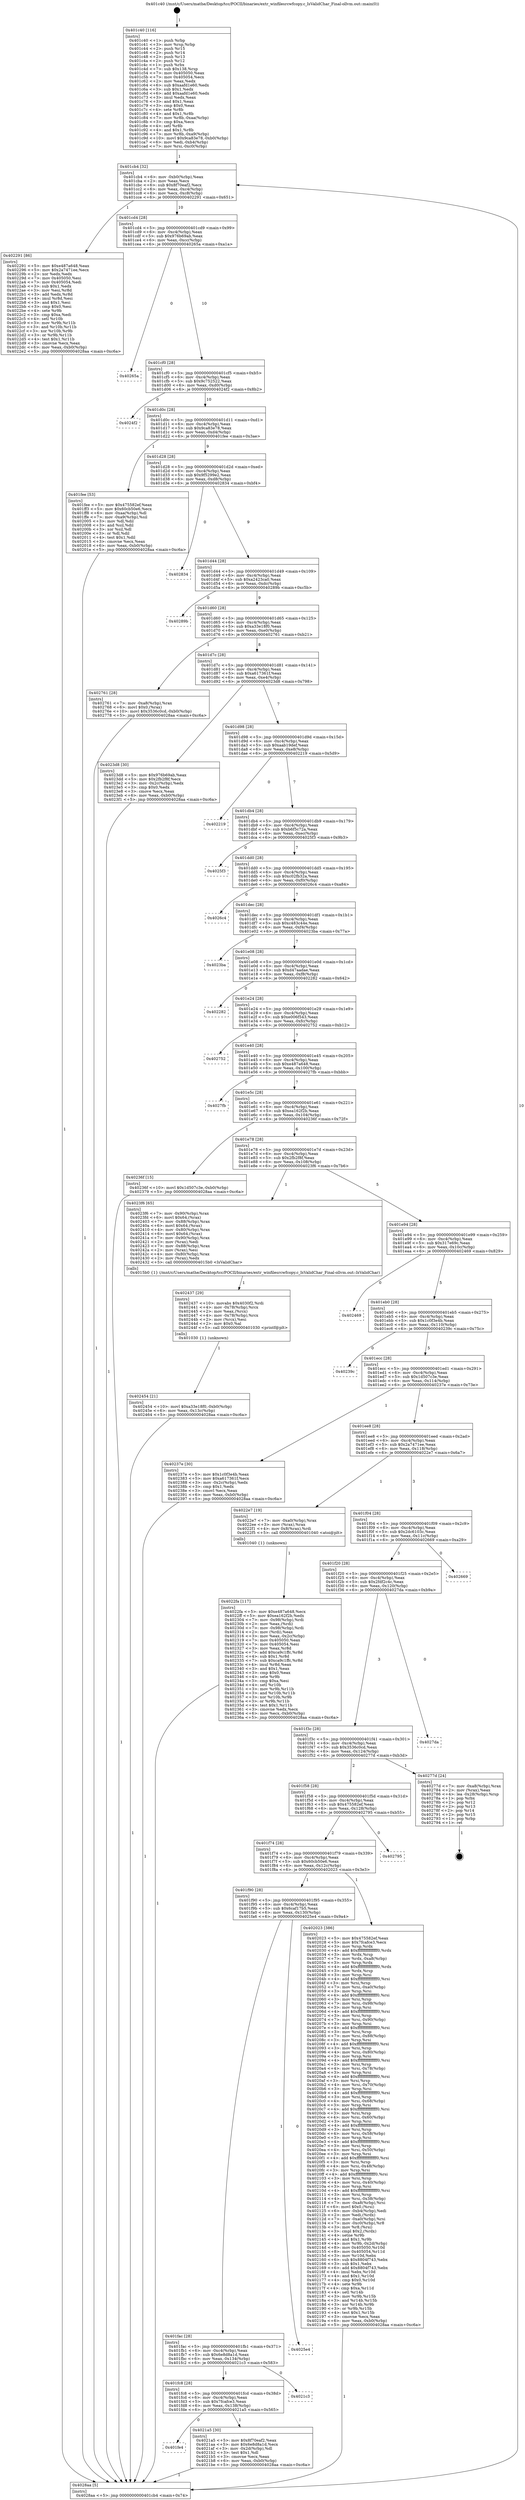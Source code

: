 digraph "0x401c40" {
  label = "0x401c40 (/mnt/c/Users/mathe/Desktop/tcc/POCII/binaries/extr_winfilesrcwfcopy.c_IsValidChar_Final-ollvm.out::main(0))"
  labelloc = "t"
  node[shape=record]

  Entry [label="",width=0.3,height=0.3,shape=circle,fillcolor=black,style=filled]
  "0x401cb4" [label="{
     0x401cb4 [32]\l
     | [instrs]\l
     &nbsp;&nbsp;0x401cb4 \<+6\>: mov -0xb0(%rbp),%eax\l
     &nbsp;&nbsp;0x401cba \<+2\>: mov %eax,%ecx\l
     &nbsp;&nbsp;0x401cbc \<+6\>: sub $0x8f70eaf2,%ecx\l
     &nbsp;&nbsp;0x401cc2 \<+6\>: mov %eax,-0xc4(%rbp)\l
     &nbsp;&nbsp;0x401cc8 \<+6\>: mov %ecx,-0xc8(%rbp)\l
     &nbsp;&nbsp;0x401cce \<+6\>: je 0000000000402291 \<main+0x651\>\l
  }"]
  "0x402291" [label="{
     0x402291 [86]\l
     | [instrs]\l
     &nbsp;&nbsp;0x402291 \<+5\>: mov $0xe487a648,%eax\l
     &nbsp;&nbsp;0x402296 \<+5\>: mov $0x2a7471ee,%ecx\l
     &nbsp;&nbsp;0x40229b \<+2\>: xor %edx,%edx\l
     &nbsp;&nbsp;0x40229d \<+7\>: mov 0x405050,%esi\l
     &nbsp;&nbsp;0x4022a4 \<+7\>: mov 0x405054,%edi\l
     &nbsp;&nbsp;0x4022ab \<+3\>: sub $0x1,%edx\l
     &nbsp;&nbsp;0x4022ae \<+3\>: mov %esi,%r8d\l
     &nbsp;&nbsp;0x4022b1 \<+3\>: add %edx,%r8d\l
     &nbsp;&nbsp;0x4022b4 \<+4\>: imul %r8d,%esi\l
     &nbsp;&nbsp;0x4022b8 \<+3\>: and $0x1,%esi\l
     &nbsp;&nbsp;0x4022bb \<+3\>: cmp $0x0,%esi\l
     &nbsp;&nbsp;0x4022be \<+4\>: sete %r9b\l
     &nbsp;&nbsp;0x4022c2 \<+3\>: cmp $0xa,%edi\l
     &nbsp;&nbsp;0x4022c5 \<+4\>: setl %r10b\l
     &nbsp;&nbsp;0x4022c9 \<+3\>: mov %r9b,%r11b\l
     &nbsp;&nbsp;0x4022cc \<+3\>: and %r10b,%r11b\l
     &nbsp;&nbsp;0x4022cf \<+3\>: xor %r10b,%r9b\l
     &nbsp;&nbsp;0x4022d2 \<+3\>: or %r9b,%r11b\l
     &nbsp;&nbsp;0x4022d5 \<+4\>: test $0x1,%r11b\l
     &nbsp;&nbsp;0x4022d9 \<+3\>: cmovne %ecx,%eax\l
     &nbsp;&nbsp;0x4022dc \<+6\>: mov %eax,-0xb0(%rbp)\l
     &nbsp;&nbsp;0x4022e2 \<+5\>: jmp 00000000004028aa \<main+0xc6a\>\l
  }"]
  "0x401cd4" [label="{
     0x401cd4 [28]\l
     | [instrs]\l
     &nbsp;&nbsp;0x401cd4 \<+5\>: jmp 0000000000401cd9 \<main+0x99\>\l
     &nbsp;&nbsp;0x401cd9 \<+6\>: mov -0xc4(%rbp),%eax\l
     &nbsp;&nbsp;0x401cdf \<+5\>: sub $0x976b69ab,%eax\l
     &nbsp;&nbsp;0x401ce4 \<+6\>: mov %eax,-0xcc(%rbp)\l
     &nbsp;&nbsp;0x401cea \<+6\>: je 000000000040265a \<main+0xa1a\>\l
  }"]
  Exit [label="",width=0.3,height=0.3,shape=circle,fillcolor=black,style=filled,peripheries=2]
  "0x40265a" [label="{
     0x40265a\l
  }", style=dashed]
  "0x401cf0" [label="{
     0x401cf0 [28]\l
     | [instrs]\l
     &nbsp;&nbsp;0x401cf0 \<+5\>: jmp 0000000000401cf5 \<main+0xb5\>\l
     &nbsp;&nbsp;0x401cf5 \<+6\>: mov -0xc4(%rbp),%eax\l
     &nbsp;&nbsp;0x401cfb \<+5\>: sub $0x9c752522,%eax\l
     &nbsp;&nbsp;0x401d00 \<+6\>: mov %eax,-0xd0(%rbp)\l
     &nbsp;&nbsp;0x401d06 \<+6\>: je 00000000004024f2 \<main+0x8b2\>\l
  }"]
  "0x402454" [label="{
     0x402454 [21]\l
     | [instrs]\l
     &nbsp;&nbsp;0x402454 \<+10\>: movl $0xa33e18f0,-0xb0(%rbp)\l
     &nbsp;&nbsp;0x40245e \<+6\>: mov %eax,-0x13c(%rbp)\l
     &nbsp;&nbsp;0x402464 \<+5\>: jmp 00000000004028aa \<main+0xc6a\>\l
  }"]
  "0x4024f2" [label="{
     0x4024f2\l
  }", style=dashed]
  "0x401d0c" [label="{
     0x401d0c [28]\l
     | [instrs]\l
     &nbsp;&nbsp;0x401d0c \<+5\>: jmp 0000000000401d11 \<main+0xd1\>\l
     &nbsp;&nbsp;0x401d11 \<+6\>: mov -0xc4(%rbp),%eax\l
     &nbsp;&nbsp;0x401d17 \<+5\>: sub $0x9ca83e78,%eax\l
     &nbsp;&nbsp;0x401d1c \<+6\>: mov %eax,-0xd4(%rbp)\l
     &nbsp;&nbsp;0x401d22 \<+6\>: je 0000000000401fee \<main+0x3ae\>\l
  }"]
  "0x402437" [label="{
     0x402437 [29]\l
     | [instrs]\l
     &nbsp;&nbsp;0x402437 \<+10\>: movabs $0x4030f2,%rdi\l
     &nbsp;&nbsp;0x402441 \<+4\>: mov -0x78(%rbp),%rcx\l
     &nbsp;&nbsp;0x402445 \<+2\>: mov %eax,(%rcx)\l
     &nbsp;&nbsp;0x402447 \<+4\>: mov -0x78(%rbp),%rcx\l
     &nbsp;&nbsp;0x40244b \<+2\>: mov (%rcx),%esi\l
     &nbsp;&nbsp;0x40244d \<+2\>: mov $0x0,%al\l
     &nbsp;&nbsp;0x40244f \<+5\>: call 0000000000401030 \<printf@plt\>\l
     | [calls]\l
     &nbsp;&nbsp;0x401030 \{1\} (unknown)\l
  }"]
  "0x401fee" [label="{
     0x401fee [53]\l
     | [instrs]\l
     &nbsp;&nbsp;0x401fee \<+5\>: mov $0x475582ef,%eax\l
     &nbsp;&nbsp;0x401ff3 \<+5\>: mov $0x60cb50e6,%ecx\l
     &nbsp;&nbsp;0x401ff8 \<+6\>: mov -0xaa(%rbp),%dl\l
     &nbsp;&nbsp;0x401ffe \<+7\>: mov -0xa9(%rbp),%sil\l
     &nbsp;&nbsp;0x402005 \<+3\>: mov %dl,%dil\l
     &nbsp;&nbsp;0x402008 \<+3\>: and %sil,%dil\l
     &nbsp;&nbsp;0x40200b \<+3\>: xor %sil,%dl\l
     &nbsp;&nbsp;0x40200e \<+3\>: or %dl,%dil\l
     &nbsp;&nbsp;0x402011 \<+4\>: test $0x1,%dil\l
     &nbsp;&nbsp;0x402015 \<+3\>: cmovne %ecx,%eax\l
     &nbsp;&nbsp;0x402018 \<+6\>: mov %eax,-0xb0(%rbp)\l
     &nbsp;&nbsp;0x40201e \<+5\>: jmp 00000000004028aa \<main+0xc6a\>\l
  }"]
  "0x401d28" [label="{
     0x401d28 [28]\l
     | [instrs]\l
     &nbsp;&nbsp;0x401d28 \<+5\>: jmp 0000000000401d2d \<main+0xed\>\l
     &nbsp;&nbsp;0x401d2d \<+6\>: mov -0xc4(%rbp),%eax\l
     &nbsp;&nbsp;0x401d33 \<+5\>: sub $0x9f5299e2,%eax\l
     &nbsp;&nbsp;0x401d38 \<+6\>: mov %eax,-0xd8(%rbp)\l
     &nbsp;&nbsp;0x401d3e \<+6\>: je 0000000000402834 \<main+0xbf4\>\l
  }"]
  "0x4028aa" [label="{
     0x4028aa [5]\l
     | [instrs]\l
     &nbsp;&nbsp;0x4028aa \<+5\>: jmp 0000000000401cb4 \<main+0x74\>\l
  }"]
  "0x401c40" [label="{
     0x401c40 [116]\l
     | [instrs]\l
     &nbsp;&nbsp;0x401c40 \<+1\>: push %rbp\l
     &nbsp;&nbsp;0x401c41 \<+3\>: mov %rsp,%rbp\l
     &nbsp;&nbsp;0x401c44 \<+2\>: push %r15\l
     &nbsp;&nbsp;0x401c46 \<+2\>: push %r14\l
     &nbsp;&nbsp;0x401c48 \<+2\>: push %r13\l
     &nbsp;&nbsp;0x401c4a \<+2\>: push %r12\l
     &nbsp;&nbsp;0x401c4c \<+1\>: push %rbx\l
     &nbsp;&nbsp;0x401c4d \<+7\>: sub $0x138,%rsp\l
     &nbsp;&nbsp;0x401c54 \<+7\>: mov 0x405050,%eax\l
     &nbsp;&nbsp;0x401c5b \<+7\>: mov 0x405054,%ecx\l
     &nbsp;&nbsp;0x401c62 \<+2\>: mov %eax,%edx\l
     &nbsp;&nbsp;0x401c64 \<+6\>: sub $0xaafd1e60,%edx\l
     &nbsp;&nbsp;0x401c6a \<+3\>: sub $0x1,%edx\l
     &nbsp;&nbsp;0x401c6d \<+6\>: add $0xaafd1e60,%edx\l
     &nbsp;&nbsp;0x401c73 \<+3\>: imul %edx,%eax\l
     &nbsp;&nbsp;0x401c76 \<+3\>: and $0x1,%eax\l
     &nbsp;&nbsp;0x401c79 \<+3\>: cmp $0x0,%eax\l
     &nbsp;&nbsp;0x401c7c \<+4\>: sete %r8b\l
     &nbsp;&nbsp;0x401c80 \<+4\>: and $0x1,%r8b\l
     &nbsp;&nbsp;0x401c84 \<+7\>: mov %r8b,-0xaa(%rbp)\l
     &nbsp;&nbsp;0x401c8b \<+3\>: cmp $0xa,%ecx\l
     &nbsp;&nbsp;0x401c8e \<+4\>: setl %r8b\l
     &nbsp;&nbsp;0x401c92 \<+4\>: and $0x1,%r8b\l
     &nbsp;&nbsp;0x401c96 \<+7\>: mov %r8b,-0xa9(%rbp)\l
     &nbsp;&nbsp;0x401c9d \<+10\>: movl $0x9ca83e78,-0xb0(%rbp)\l
     &nbsp;&nbsp;0x401ca7 \<+6\>: mov %edi,-0xb4(%rbp)\l
     &nbsp;&nbsp;0x401cad \<+7\>: mov %rsi,-0xc0(%rbp)\l
  }"]
  "0x4022fa" [label="{
     0x4022fa [117]\l
     | [instrs]\l
     &nbsp;&nbsp;0x4022fa \<+5\>: mov $0xe487a648,%ecx\l
     &nbsp;&nbsp;0x4022ff \<+5\>: mov $0xea162f2b,%edx\l
     &nbsp;&nbsp;0x402304 \<+7\>: mov -0x98(%rbp),%rdi\l
     &nbsp;&nbsp;0x40230b \<+2\>: mov %eax,(%rdi)\l
     &nbsp;&nbsp;0x40230d \<+7\>: mov -0x98(%rbp),%rdi\l
     &nbsp;&nbsp;0x402314 \<+2\>: mov (%rdi),%eax\l
     &nbsp;&nbsp;0x402316 \<+3\>: mov %eax,-0x2c(%rbp)\l
     &nbsp;&nbsp;0x402319 \<+7\>: mov 0x405050,%eax\l
     &nbsp;&nbsp;0x402320 \<+7\>: mov 0x405054,%esi\l
     &nbsp;&nbsp;0x402327 \<+3\>: mov %eax,%r8d\l
     &nbsp;&nbsp;0x40232a \<+7\>: add $0xca9c1ffc,%r8d\l
     &nbsp;&nbsp;0x402331 \<+4\>: sub $0x1,%r8d\l
     &nbsp;&nbsp;0x402335 \<+7\>: sub $0xca9c1ffc,%r8d\l
     &nbsp;&nbsp;0x40233c \<+4\>: imul %r8d,%eax\l
     &nbsp;&nbsp;0x402340 \<+3\>: and $0x1,%eax\l
     &nbsp;&nbsp;0x402343 \<+3\>: cmp $0x0,%eax\l
     &nbsp;&nbsp;0x402346 \<+4\>: sete %r9b\l
     &nbsp;&nbsp;0x40234a \<+3\>: cmp $0xa,%esi\l
     &nbsp;&nbsp;0x40234d \<+4\>: setl %r10b\l
     &nbsp;&nbsp;0x402351 \<+3\>: mov %r9b,%r11b\l
     &nbsp;&nbsp;0x402354 \<+3\>: and %r10b,%r11b\l
     &nbsp;&nbsp;0x402357 \<+3\>: xor %r10b,%r9b\l
     &nbsp;&nbsp;0x40235a \<+3\>: or %r9b,%r11b\l
     &nbsp;&nbsp;0x40235d \<+4\>: test $0x1,%r11b\l
     &nbsp;&nbsp;0x402361 \<+3\>: cmovne %edx,%ecx\l
     &nbsp;&nbsp;0x402364 \<+6\>: mov %ecx,-0xb0(%rbp)\l
     &nbsp;&nbsp;0x40236a \<+5\>: jmp 00000000004028aa \<main+0xc6a\>\l
  }"]
  "0x402834" [label="{
     0x402834\l
  }", style=dashed]
  "0x401d44" [label="{
     0x401d44 [28]\l
     | [instrs]\l
     &nbsp;&nbsp;0x401d44 \<+5\>: jmp 0000000000401d49 \<main+0x109\>\l
     &nbsp;&nbsp;0x401d49 \<+6\>: mov -0xc4(%rbp),%eax\l
     &nbsp;&nbsp;0x401d4f \<+5\>: sub $0xa2423ca0,%eax\l
     &nbsp;&nbsp;0x401d54 \<+6\>: mov %eax,-0xdc(%rbp)\l
     &nbsp;&nbsp;0x401d5a \<+6\>: je 000000000040289b \<main+0xc5b\>\l
  }"]
  "0x401fe4" [label="{
     0x401fe4\l
  }", style=dashed]
  "0x40289b" [label="{
     0x40289b\l
  }", style=dashed]
  "0x401d60" [label="{
     0x401d60 [28]\l
     | [instrs]\l
     &nbsp;&nbsp;0x401d60 \<+5\>: jmp 0000000000401d65 \<main+0x125\>\l
     &nbsp;&nbsp;0x401d65 \<+6\>: mov -0xc4(%rbp),%eax\l
     &nbsp;&nbsp;0x401d6b \<+5\>: sub $0xa33e18f0,%eax\l
     &nbsp;&nbsp;0x401d70 \<+6\>: mov %eax,-0xe0(%rbp)\l
     &nbsp;&nbsp;0x401d76 \<+6\>: je 0000000000402761 \<main+0xb21\>\l
  }"]
  "0x4021a5" [label="{
     0x4021a5 [30]\l
     | [instrs]\l
     &nbsp;&nbsp;0x4021a5 \<+5\>: mov $0x8f70eaf2,%eax\l
     &nbsp;&nbsp;0x4021aa \<+5\>: mov $0x6e8d8a1d,%ecx\l
     &nbsp;&nbsp;0x4021af \<+3\>: mov -0x2d(%rbp),%dl\l
     &nbsp;&nbsp;0x4021b2 \<+3\>: test $0x1,%dl\l
     &nbsp;&nbsp;0x4021b5 \<+3\>: cmovne %ecx,%eax\l
     &nbsp;&nbsp;0x4021b8 \<+6\>: mov %eax,-0xb0(%rbp)\l
     &nbsp;&nbsp;0x4021be \<+5\>: jmp 00000000004028aa \<main+0xc6a\>\l
  }"]
  "0x402761" [label="{
     0x402761 [28]\l
     | [instrs]\l
     &nbsp;&nbsp;0x402761 \<+7\>: mov -0xa8(%rbp),%rax\l
     &nbsp;&nbsp;0x402768 \<+6\>: movl $0x0,(%rax)\l
     &nbsp;&nbsp;0x40276e \<+10\>: movl $0x3536c0cd,-0xb0(%rbp)\l
     &nbsp;&nbsp;0x402778 \<+5\>: jmp 00000000004028aa \<main+0xc6a\>\l
  }"]
  "0x401d7c" [label="{
     0x401d7c [28]\l
     | [instrs]\l
     &nbsp;&nbsp;0x401d7c \<+5\>: jmp 0000000000401d81 \<main+0x141\>\l
     &nbsp;&nbsp;0x401d81 \<+6\>: mov -0xc4(%rbp),%eax\l
     &nbsp;&nbsp;0x401d87 \<+5\>: sub $0xa617361f,%eax\l
     &nbsp;&nbsp;0x401d8c \<+6\>: mov %eax,-0xe4(%rbp)\l
     &nbsp;&nbsp;0x401d92 \<+6\>: je 00000000004023d8 \<main+0x798\>\l
  }"]
  "0x401fc8" [label="{
     0x401fc8 [28]\l
     | [instrs]\l
     &nbsp;&nbsp;0x401fc8 \<+5\>: jmp 0000000000401fcd \<main+0x38d\>\l
     &nbsp;&nbsp;0x401fcd \<+6\>: mov -0xc4(%rbp),%eax\l
     &nbsp;&nbsp;0x401fd3 \<+5\>: sub $0x7fcafce3,%eax\l
     &nbsp;&nbsp;0x401fd8 \<+6\>: mov %eax,-0x138(%rbp)\l
     &nbsp;&nbsp;0x401fde \<+6\>: je 00000000004021a5 \<main+0x565\>\l
  }"]
  "0x4023d8" [label="{
     0x4023d8 [30]\l
     | [instrs]\l
     &nbsp;&nbsp;0x4023d8 \<+5\>: mov $0x976b69ab,%eax\l
     &nbsp;&nbsp;0x4023dd \<+5\>: mov $0x2fb2f8f,%ecx\l
     &nbsp;&nbsp;0x4023e2 \<+3\>: mov -0x2c(%rbp),%edx\l
     &nbsp;&nbsp;0x4023e5 \<+3\>: cmp $0x0,%edx\l
     &nbsp;&nbsp;0x4023e8 \<+3\>: cmove %ecx,%eax\l
     &nbsp;&nbsp;0x4023eb \<+6\>: mov %eax,-0xb0(%rbp)\l
     &nbsp;&nbsp;0x4023f1 \<+5\>: jmp 00000000004028aa \<main+0xc6a\>\l
  }"]
  "0x401d98" [label="{
     0x401d98 [28]\l
     | [instrs]\l
     &nbsp;&nbsp;0x401d98 \<+5\>: jmp 0000000000401d9d \<main+0x15d\>\l
     &nbsp;&nbsp;0x401d9d \<+6\>: mov -0xc4(%rbp),%eax\l
     &nbsp;&nbsp;0x401da3 \<+5\>: sub $0xaab19def,%eax\l
     &nbsp;&nbsp;0x401da8 \<+6\>: mov %eax,-0xe8(%rbp)\l
     &nbsp;&nbsp;0x401dae \<+6\>: je 0000000000402219 \<main+0x5d9\>\l
  }"]
  "0x4021c3" [label="{
     0x4021c3\l
  }", style=dashed]
  "0x402219" [label="{
     0x402219\l
  }", style=dashed]
  "0x401db4" [label="{
     0x401db4 [28]\l
     | [instrs]\l
     &nbsp;&nbsp;0x401db4 \<+5\>: jmp 0000000000401db9 \<main+0x179\>\l
     &nbsp;&nbsp;0x401db9 \<+6\>: mov -0xc4(%rbp),%eax\l
     &nbsp;&nbsp;0x401dbf \<+5\>: sub $0xb6f5c72a,%eax\l
     &nbsp;&nbsp;0x401dc4 \<+6\>: mov %eax,-0xec(%rbp)\l
     &nbsp;&nbsp;0x401dca \<+6\>: je 00000000004025f3 \<main+0x9b3\>\l
  }"]
  "0x401fac" [label="{
     0x401fac [28]\l
     | [instrs]\l
     &nbsp;&nbsp;0x401fac \<+5\>: jmp 0000000000401fb1 \<main+0x371\>\l
     &nbsp;&nbsp;0x401fb1 \<+6\>: mov -0xc4(%rbp),%eax\l
     &nbsp;&nbsp;0x401fb7 \<+5\>: sub $0x6e8d8a1d,%eax\l
     &nbsp;&nbsp;0x401fbc \<+6\>: mov %eax,-0x134(%rbp)\l
     &nbsp;&nbsp;0x401fc2 \<+6\>: je 00000000004021c3 \<main+0x583\>\l
  }"]
  "0x4025f3" [label="{
     0x4025f3\l
  }", style=dashed]
  "0x401dd0" [label="{
     0x401dd0 [28]\l
     | [instrs]\l
     &nbsp;&nbsp;0x401dd0 \<+5\>: jmp 0000000000401dd5 \<main+0x195\>\l
     &nbsp;&nbsp;0x401dd5 \<+6\>: mov -0xc4(%rbp),%eax\l
     &nbsp;&nbsp;0x401ddb \<+5\>: sub $0xc02fb32a,%eax\l
     &nbsp;&nbsp;0x401de0 \<+6\>: mov %eax,-0xf0(%rbp)\l
     &nbsp;&nbsp;0x401de6 \<+6\>: je 00000000004026c4 \<main+0xa84\>\l
  }"]
  "0x4025e4" [label="{
     0x4025e4\l
  }", style=dashed]
  "0x4026c4" [label="{
     0x4026c4\l
  }", style=dashed]
  "0x401dec" [label="{
     0x401dec [28]\l
     | [instrs]\l
     &nbsp;&nbsp;0x401dec \<+5\>: jmp 0000000000401df1 \<main+0x1b1\>\l
     &nbsp;&nbsp;0x401df1 \<+6\>: mov -0xc4(%rbp),%eax\l
     &nbsp;&nbsp;0x401df7 \<+5\>: sub $0xc483c44e,%eax\l
     &nbsp;&nbsp;0x401dfc \<+6\>: mov %eax,-0xf4(%rbp)\l
     &nbsp;&nbsp;0x401e02 \<+6\>: je 00000000004023ba \<main+0x77a\>\l
  }"]
  "0x401f90" [label="{
     0x401f90 [28]\l
     | [instrs]\l
     &nbsp;&nbsp;0x401f90 \<+5\>: jmp 0000000000401f95 \<main+0x355\>\l
     &nbsp;&nbsp;0x401f95 \<+6\>: mov -0xc4(%rbp),%eax\l
     &nbsp;&nbsp;0x401f9b \<+5\>: sub $0x6caf17b5,%eax\l
     &nbsp;&nbsp;0x401fa0 \<+6\>: mov %eax,-0x130(%rbp)\l
     &nbsp;&nbsp;0x401fa6 \<+6\>: je 00000000004025e4 \<main+0x9a4\>\l
  }"]
  "0x4023ba" [label="{
     0x4023ba\l
  }", style=dashed]
  "0x401e08" [label="{
     0x401e08 [28]\l
     | [instrs]\l
     &nbsp;&nbsp;0x401e08 \<+5\>: jmp 0000000000401e0d \<main+0x1cd\>\l
     &nbsp;&nbsp;0x401e0d \<+6\>: mov -0xc4(%rbp),%eax\l
     &nbsp;&nbsp;0x401e13 \<+5\>: sub $0xd47aadae,%eax\l
     &nbsp;&nbsp;0x401e18 \<+6\>: mov %eax,-0xf8(%rbp)\l
     &nbsp;&nbsp;0x401e1e \<+6\>: je 0000000000402282 \<main+0x642\>\l
  }"]
  "0x402023" [label="{
     0x402023 [386]\l
     | [instrs]\l
     &nbsp;&nbsp;0x402023 \<+5\>: mov $0x475582ef,%eax\l
     &nbsp;&nbsp;0x402028 \<+5\>: mov $0x7fcafce3,%ecx\l
     &nbsp;&nbsp;0x40202d \<+3\>: mov %rsp,%rdx\l
     &nbsp;&nbsp;0x402030 \<+4\>: add $0xfffffffffffffff0,%rdx\l
     &nbsp;&nbsp;0x402034 \<+3\>: mov %rdx,%rsp\l
     &nbsp;&nbsp;0x402037 \<+7\>: mov %rdx,-0xa8(%rbp)\l
     &nbsp;&nbsp;0x40203e \<+3\>: mov %rsp,%rdx\l
     &nbsp;&nbsp;0x402041 \<+4\>: add $0xfffffffffffffff0,%rdx\l
     &nbsp;&nbsp;0x402045 \<+3\>: mov %rdx,%rsp\l
     &nbsp;&nbsp;0x402048 \<+3\>: mov %rsp,%rsi\l
     &nbsp;&nbsp;0x40204b \<+4\>: add $0xfffffffffffffff0,%rsi\l
     &nbsp;&nbsp;0x40204f \<+3\>: mov %rsi,%rsp\l
     &nbsp;&nbsp;0x402052 \<+7\>: mov %rsi,-0xa0(%rbp)\l
     &nbsp;&nbsp;0x402059 \<+3\>: mov %rsp,%rsi\l
     &nbsp;&nbsp;0x40205c \<+4\>: add $0xfffffffffffffff0,%rsi\l
     &nbsp;&nbsp;0x402060 \<+3\>: mov %rsi,%rsp\l
     &nbsp;&nbsp;0x402063 \<+7\>: mov %rsi,-0x98(%rbp)\l
     &nbsp;&nbsp;0x40206a \<+3\>: mov %rsp,%rsi\l
     &nbsp;&nbsp;0x40206d \<+4\>: add $0xfffffffffffffff0,%rsi\l
     &nbsp;&nbsp;0x402071 \<+3\>: mov %rsi,%rsp\l
     &nbsp;&nbsp;0x402074 \<+7\>: mov %rsi,-0x90(%rbp)\l
     &nbsp;&nbsp;0x40207b \<+3\>: mov %rsp,%rsi\l
     &nbsp;&nbsp;0x40207e \<+4\>: add $0xfffffffffffffff0,%rsi\l
     &nbsp;&nbsp;0x402082 \<+3\>: mov %rsi,%rsp\l
     &nbsp;&nbsp;0x402085 \<+7\>: mov %rsi,-0x88(%rbp)\l
     &nbsp;&nbsp;0x40208c \<+3\>: mov %rsp,%rsi\l
     &nbsp;&nbsp;0x40208f \<+4\>: add $0xfffffffffffffff0,%rsi\l
     &nbsp;&nbsp;0x402093 \<+3\>: mov %rsi,%rsp\l
     &nbsp;&nbsp;0x402096 \<+4\>: mov %rsi,-0x80(%rbp)\l
     &nbsp;&nbsp;0x40209a \<+3\>: mov %rsp,%rsi\l
     &nbsp;&nbsp;0x40209d \<+4\>: add $0xfffffffffffffff0,%rsi\l
     &nbsp;&nbsp;0x4020a1 \<+3\>: mov %rsi,%rsp\l
     &nbsp;&nbsp;0x4020a4 \<+4\>: mov %rsi,-0x78(%rbp)\l
     &nbsp;&nbsp;0x4020a8 \<+3\>: mov %rsp,%rsi\l
     &nbsp;&nbsp;0x4020ab \<+4\>: add $0xfffffffffffffff0,%rsi\l
     &nbsp;&nbsp;0x4020af \<+3\>: mov %rsi,%rsp\l
     &nbsp;&nbsp;0x4020b2 \<+4\>: mov %rsi,-0x70(%rbp)\l
     &nbsp;&nbsp;0x4020b6 \<+3\>: mov %rsp,%rsi\l
     &nbsp;&nbsp;0x4020b9 \<+4\>: add $0xfffffffffffffff0,%rsi\l
     &nbsp;&nbsp;0x4020bd \<+3\>: mov %rsi,%rsp\l
     &nbsp;&nbsp;0x4020c0 \<+4\>: mov %rsi,-0x68(%rbp)\l
     &nbsp;&nbsp;0x4020c4 \<+3\>: mov %rsp,%rsi\l
     &nbsp;&nbsp;0x4020c7 \<+4\>: add $0xfffffffffffffff0,%rsi\l
     &nbsp;&nbsp;0x4020cb \<+3\>: mov %rsi,%rsp\l
     &nbsp;&nbsp;0x4020ce \<+4\>: mov %rsi,-0x60(%rbp)\l
     &nbsp;&nbsp;0x4020d2 \<+3\>: mov %rsp,%rsi\l
     &nbsp;&nbsp;0x4020d5 \<+4\>: add $0xfffffffffffffff0,%rsi\l
     &nbsp;&nbsp;0x4020d9 \<+3\>: mov %rsi,%rsp\l
     &nbsp;&nbsp;0x4020dc \<+4\>: mov %rsi,-0x58(%rbp)\l
     &nbsp;&nbsp;0x4020e0 \<+3\>: mov %rsp,%rsi\l
     &nbsp;&nbsp;0x4020e3 \<+4\>: add $0xfffffffffffffff0,%rsi\l
     &nbsp;&nbsp;0x4020e7 \<+3\>: mov %rsi,%rsp\l
     &nbsp;&nbsp;0x4020ea \<+4\>: mov %rsi,-0x50(%rbp)\l
     &nbsp;&nbsp;0x4020ee \<+3\>: mov %rsp,%rsi\l
     &nbsp;&nbsp;0x4020f1 \<+4\>: add $0xfffffffffffffff0,%rsi\l
     &nbsp;&nbsp;0x4020f5 \<+3\>: mov %rsi,%rsp\l
     &nbsp;&nbsp;0x4020f8 \<+4\>: mov %rsi,-0x48(%rbp)\l
     &nbsp;&nbsp;0x4020fc \<+3\>: mov %rsp,%rsi\l
     &nbsp;&nbsp;0x4020ff \<+4\>: add $0xfffffffffffffff0,%rsi\l
     &nbsp;&nbsp;0x402103 \<+3\>: mov %rsi,%rsp\l
     &nbsp;&nbsp;0x402106 \<+4\>: mov %rsi,-0x40(%rbp)\l
     &nbsp;&nbsp;0x40210a \<+3\>: mov %rsp,%rsi\l
     &nbsp;&nbsp;0x40210d \<+4\>: add $0xfffffffffffffff0,%rsi\l
     &nbsp;&nbsp;0x402111 \<+3\>: mov %rsi,%rsp\l
     &nbsp;&nbsp;0x402114 \<+4\>: mov %rsi,-0x38(%rbp)\l
     &nbsp;&nbsp;0x402118 \<+7\>: mov -0xa8(%rbp),%rsi\l
     &nbsp;&nbsp;0x40211f \<+6\>: movl $0x0,(%rsi)\l
     &nbsp;&nbsp;0x402125 \<+6\>: mov -0xb4(%rbp),%edi\l
     &nbsp;&nbsp;0x40212b \<+2\>: mov %edi,(%rdx)\l
     &nbsp;&nbsp;0x40212d \<+7\>: mov -0xa0(%rbp),%rsi\l
     &nbsp;&nbsp;0x402134 \<+7\>: mov -0xc0(%rbp),%r8\l
     &nbsp;&nbsp;0x40213b \<+3\>: mov %r8,(%rsi)\l
     &nbsp;&nbsp;0x40213e \<+3\>: cmpl $0x2,(%rdx)\l
     &nbsp;&nbsp;0x402141 \<+4\>: setne %r9b\l
     &nbsp;&nbsp;0x402145 \<+4\>: and $0x1,%r9b\l
     &nbsp;&nbsp;0x402149 \<+4\>: mov %r9b,-0x2d(%rbp)\l
     &nbsp;&nbsp;0x40214d \<+8\>: mov 0x405050,%r10d\l
     &nbsp;&nbsp;0x402155 \<+8\>: mov 0x405054,%r11d\l
     &nbsp;&nbsp;0x40215d \<+3\>: mov %r10d,%ebx\l
     &nbsp;&nbsp;0x402160 \<+6\>: sub $0x8804f743,%ebx\l
     &nbsp;&nbsp;0x402166 \<+3\>: sub $0x1,%ebx\l
     &nbsp;&nbsp;0x402169 \<+6\>: add $0x8804f743,%ebx\l
     &nbsp;&nbsp;0x40216f \<+4\>: imul %ebx,%r10d\l
     &nbsp;&nbsp;0x402173 \<+4\>: and $0x1,%r10d\l
     &nbsp;&nbsp;0x402177 \<+4\>: cmp $0x0,%r10d\l
     &nbsp;&nbsp;0x40217b \<+4\>: sete %r9b\l
     &nbsp;&nbsp;0x40217f \<+4\>: cmp $0xa,%r11d\l
     &nbsp;&nbsp;0x402183 \<+4\>: setl %r14b\l
     &nbsp;&nbsp;0x402187 \<+3\>: mov %r9b,%r15b\l
     &nbsp;&nbsp;0x40218a \<+3\>: and %r14b,%r15b\l
     &nbsp;&nbsp;0x40218d \<+3\>: xor %r14b,%r9b\l
     &nbsp;&nbsp;0x402190 \<+3\>: or %r9b,%r15b\l
     &nbsp;&nbsp;0x402193 \<+4\>: test $0x1,%r15b\l
     &nbsp;&nbsp;0x402197 \<+3\>: cmovne %ecx,%eax\l
     &nbsp;&nbsp;0x40219a \<+6\>: mov %eax,-0xb0(%rbp)\l
     &nbsp;&nbsp;0x4021a0 \<+5\>: jmp 00000000004028aa \<main+0xc6a\>\l
  }"]
  "0x402282" [label="{
     0x402282\l
  }", style=dashed]
  "0x401e24" [label="{
     0x401e24 [28]\l
     | [instrs]\l
     &nbsp;&nbsp;0x401e24 \<+5\>: jmp 0000000000401e29 \<main+0x1e9\>\l
     &nbsp;&nbsp;0x401e29 \<+6\>: mov -0xc4(%rbp),%eax\l
     &nbsp;&nbsp;0x401e2f \<+5\>: sub $0xe006f543,%eax\l
     &nbsp;&nbsp;0x401e34 \<+6\>: mov %eax,-0xfc(%rbp)\l
     &nbsp;&nbsp;0x401e3a \<+6\>: je 0000000000402752 \<main+0xb12\>\l
  }"]
  "0x401f74" [label="{
     0x401f74 [28]\l
     | [instrs]\l
     &nbsp;&nbsp;0x401f74 \<+5\>: jmp 0000000000401f79 \<main+0x339\>\l
     &nbsp;&nbsp;0x401f79 \<+6\>: mov -0xc4(%rbp),%eax\l
     &nbsp;&nbsp;0x401f7f \<+5\>: sub $0x60cb50e6,%eax\l
     &nbsp;&nbsp;0x401f84 \<+6\>: mov %eax,-0x12c(%rbp)\l
     &nbsp;&nbsp;0x401f8a \<+6\>: je 0000000000402023 \<main+0x3e3\>\l
  }"]
  "0x402752" [label="{
     0x402752\l
  }", style=dashed]
  "0x401e40" [label="{
     0x401e40 [28]\l
     | [instrs]\l
     &nbsp;&nbsp;0x401e40 \<+5\>: jmp 0000000000401e45 \<main+0x205\>\l
     &nbsp;&nbsp;0x401e45 \<+6\>: mov -0xc4(%rbp),%eax\l
     &nbsp;&nbsp;0x401e4b \<+5\>: sub $0xe487a648,%eax\l
     &nbsp;&nbsp;0x401e50 \<+6\>: mov %eax,-0x100(%rbp)\l
     &nbsp;&nbsp;0x401e56 \<+6\>: je 00000000004027fb \<main+0xbbb\>\l
  }"]
  "0x402795" [label="{
     0x402795\l
  }", style=dashed]
  "0x4027fb" [label="{
     0x4027fb\l
  }", style=dashed]
  "0x401e5c" [label="{
     0x401e5c [28]\l
     | [instrs]\l
     &nbsp;&nbsp;0x401e5c \<+5\>: jmp 0000000000401e61 \<main+0x221\>\l
     &nbsp;&nbsp;0x401e61 \<+6\>: mov -0xc4(%rbp),%eax\l
     &nbsp;&nbsp;0x401e67 \<+5\>: sub $0xea162f2b,%eax\l
     &nbsp;&nbsp;0x401e6c \<+6\>: mov %eax,-0x104(%rbp)\l
     &nbsp;&nbsp;0x401e72 \<+6\>: je 000000000040236f \<main+0x72f\>\l
  }"]
  "0x401f58" [label="{
     0x401f58 [28]\l
     | [instrs]\l
     &nbsp;&nbsp;0x401f58 \<+5\>: jmp 0000000000401f5d \<main+0x31d\>\l
     &nbsp;&nbsp;0x401f5d \<+6\>: mov -0xc4(%rbp),%eax\l
     &nbsp;&nbsp;0x401f63 \<+5\>: sub $0x475582ef,%eax\l
     &nbsp;&nbsp;0x401f68 \<+6\>: mov %eax,-0x128(%rbp)\l
     &nbsp;&nbsp;0x401f6e \<+6\>: je 0000000000402795 \<main+0xb55\>\l
  }"]
  "0x40236f" [label="{
     0x40236f [15]\l
     | [instrs]\l
     &nbsp;&nbsp;0x40236f \<+10\>: movl $0x1d507c3e,-0xb0(%rbp)\l
     &nbsp;&nbsp;0x402379 \<+5\>: jmp 00000000004028aa \<main+0xc6a\>\l
  }"]
  "0x401e78" [label="{
     0x401e78 [28]\l
     | [instrs]\l
     &nbsp;&nbsp;0x401e78 \<+5\>: jmp 0000000000401e7d \<main+0x23d\>\l
     &nbsp;&nbsp;0x401e7d \<+6\>: mov -0xc4(%rbp),%eax\l
     &nbsp;&nbsp;0x401e83 \<+5\>: sub $0x2fb2f8f,%eax\l
     &nbsp;&nbsp;0x401e88 \<+6\>: mov %eax,-0x108(%rbp)\l
     &nbsp;&nbsp;0x401e8e \<+6\>: je 00000000004023f6 \<main+0x7b6\>\l
  }"]
  "0x40277d" [label="{
     0x40277d [24]\l
     | [instrs]\l
     &nbsp;&nbsp;0x40277d \<+7\>: mov -0xa8(%rbp),%rax\l
     &nbsp;&nbsp;0x402784 \<+2\>: mov (%rax),%eax\l
     &nbsp;&nbsp;0x402786 \<+4\>: lea -0x28(%rbp),%rsp\l
     &nbsp;&nbsp;0x40278a \<+1\>: pop %rbx\l
     &nbsp;&nbsp;0x40278b \<+2\>: pop %r12\l
     &nbsp;&nbsp;0x40278d \<+2\>: pop %r13\l
     &nbsp;&nbsp;0x40278f \<+2\>: pop %r14\l
     &nbsp;&nbsp;0x402791 \<+2\>: pop %r15\l
     &nbsp;&nbsp;0x402793 \<+1\>: pop %rbp\l
     &nbsp;&nbsp;0x402794 \<+1\>: ret\l
  }"]
  "0x4023f6" [label="{
     0x4023f6 [65]\l
     | [instrs]\l
     &nbsp;&nbsp;0x4023f6 \<+7\>: mov -0x90(%rbp),%rax\l
     &nbsp;&nbsp;0x4023fd \<+6\>: movl $0x64,(%rax)\l
     &nbsp;&nbsp;0x402403 \<+7\>: mov -0x88(%rbp),%rax\l
     &nbsp;&nbsp;0x40240a \<+6\>: movl $0x64,(%rax)\l
     &nbsp;&nbsp;0x402410 \<+4\>: mov -0x80(%rbp),%rax\l
     &nbsp;&nbsp;0x402414 \<+6\>: movl $0x64,(%rax)\l
     &nbsp;&nbsp;0x40241a \<+7\>: mov -0x90(%rbp),%rax\l
     &nbsp;&nbsp;0x402421 \<+2\>: mov (%rax),%edi\l
     &nbsp;&nbsp;0x402423 \<+7\>: mov -0x88(%rbp),%rax\l
     &nbsp;&nbsp;0x40242a \<+2\>: mov (%rax),%esi\l
     &nbsp;&nbsp;0x40242c \<+4\>: mov -0x80(%rbp),%rax\l
     &nbsp;&nbsp;0x402430 \<+2\>: mov (%rax),%edx\l
     &nbsp;&nbsp;0x402432 \<+5\>: call 00000000004015b0 \<IsValidChar\>\l
     | [calls]\l
     &nbsp;&nbsp;0x4015b0 \{1\} (/mnt/c/Users/mathe/Desktop/tcc/POCII/binaries/extr_winfilesrcwfcopy.c_IsValidChar_Final-ollvm.out::IsValidChar)\l
  }"]
  "0x401e94" [label="{
     0x401e94 [28]\l
     | [instrs]\l
     &nbsp;&nbsp;0x401e94 \<+5\>: jmp 0000000000401e99 \<main+0x259\>\l
     &nbsp;&nbsp;0x401e99 \<+6\>: mov -0xc4(%rbp),%eax\l
     &nbsp;&nbsp;0x401e9f \<+5\>: sub $0x317e69c,%eax\l
     &nbsp;&nbsp;0x401ea4 \<+6\>: mov %eax,-0x10c(%rbp)\l
     &nbsp;&nbsp;0x401eaa \<+6\>: je 0000000000402469 \<main+0x829\>\l
  }"]
  "0x401f3c" [label="{
     0x401f3c [28]\l
     | [instrs]\l
     &nbsp;&nbsp;0x401f3c \<+5\>: jmp 0000000000401f41 \<main+0x301\>\l
     &nbsp;&nbsp;0x401f41 \<+6\>: mov -0xc4(%rbp),%eax\l
     &nbsp;&nbsp;0x401f47 \<+5\>: sub $0x3536c0cd,%eax\l
     &nbsp;&nbsp;0x401f4c \<+6\>: mov %eax,-0x124(%rbp)\l
     &nbsp;&nbsp;0x401f52 \<+6\>: je 000000000040277d \<main+0xb3d\>\l
  }"]
  "0x402469" [label="{
     0x402469\l
  }", style=dashed]
  "0x401eb0" [label="{
     0x401eb0 [28]\l
     | [instrs]\l
     &nbsp;&nbsp;0x401eb0 \<+5\>: jmp 0000000000401eb5 \<main+0x275\>\l
     &nbsp;&nbsp;0x401eb5 \<+6\>: mov -0xc4(%rbp),%eax\l
     &nbsp;&nbsp;0x401ebb \<+5\>: sub $0x1c0f3e4b,%eax\l
     &nbsp;&nbsp;0x401ec0 \<+6\>: mov %eax,-0x110(%rbp)\l
     &nbsp;&nbsp;0x401ec6 \<+6\>: je 000000000040239c \<main+0x75c\>\l
  }"]
  "0x4027da" [label="{
     0x4027da\l
  }", style=dashed]
  "0x40239c" [label="{
     0x40239c\l
  }", style=dashed]
  "0x401ecc" [label="{
     0x401ecc [28]\l
     | [instrs]\l
     &nbsp;&nbsp;0x401ecc \<+5\>: jmp 0000000000401ed1 \<main+0x291\>\l
     &nbsp;&nbsp;0x401ed1 \<+6\>: mov -0xc4(%rbp),%eax\l
     &nbsp;&nbsp;0x401ed7 \<+5\>: sub $0x1d507c3e,%eax\l
     &nbsp;&nbsp;0x401edc \<+6\>: mov %eax,-0x114(%rbp)\l
     &nbsp;&nbsp;0x401ee2 \<+6\>: je 000000000040237e \<main+0x73e\>\l
  }"]
  "0x401f20" [label="{
     0x401f20 [28]\l
     | [instrs]\l
     &nbsp;&nbsp;0x401f20 \<+5\>: jmp 0000000000401f25 \<main+0x2e5\>\l
     &nbsp;&nbsp;0x401f25 \<+6\>: mov -0xc4(%rbp),%eax\l
     &nbsp;&nbsp;0x401f2b \<+5\>: sub $0x2fdf2c4c,%eax\l
     &nbsp;&nbsp;0x401f30 \<+6\>: mov %eax,-0x120(%rbp)\l
     &nbsp;&nbsp;0x401f36 \<+6\>: je 00000000004027da \<main+0xb9a\>\l
  }"]
  "0x40237e" [label="{
     0x40237e [30]\l
     | [instrs]\l
     &nbsp;&nbsp;0x40237e \<+5\>: mov $0x1c0f3e4b,%eax\l
     &nbsp;&nbsp;0x402383 \<+5\>: mov $0xa617361f,%ecx\l
     &nbsp;&nbsp;0x402388 \<+3\>: mov -0x2c(%rbp),%edx\l
     &nbsp;&nbsp;0x40238b \<+3\>: cmp $0x1,%edx\l
     &nbsp;&nbsp;0x40238e \<+3\>: cmovl %ecx,%eax\l
     &nbsp;&nbsp;0x402391 \<+6\>: mov %eax,-0xb0(%rbp)\l
     &nbsp;&nbsp;0x402397 \<+5\>: jmp 00000000004028aa \<main+0xc6a\>\l
  }"]
  "0x401ee8" [label="{
     0x401ee8 [28]\l
     | [instrs]\l
     &nbsp;&nbsp;0x401ee8 \<+5\>: jmp 0000000000401eed \<main+0x2ad\>\l
     &nbsp;&nbsp;0x401eed \<+6\>: mov -0xc4(%rbp),%eax\l
     &nbsp;&nbsp;0x401ef3 \<+5\>: sub $0x2a7471ee,%eax\l
     &nbsp;&nbsp;0x401ef8 \<+6\>: mov %eax,-0x118(%rbp)\l
     &nbsp;&nbsp;0x401efe \<+6\>: je 00000000004022e7 \<main+0x6a7\>\l
  }"]
  "0x402669" [label="{
     0x402669\l
  }", style=dashed]
  "0x4022e7" [label="{
     0x4022e7 [19]\l
     | [instrs]\l
     &nbsp;&nbsp;0x4022e7 \<+7\>: mov -0xa0(%rbp),%rax\l
     &nbsp;&nbsp;0x4022ee \<+3\>: mov (%rax),%rax\l
     &nbsp;&nbsp;0x4022f1 \<+4\>: mov 0x8(%rax),%rdi\l
     &nbsp;&nbsp;0x4022f5 \<+5\>: call 0000000000401040 \<atoi@plt\>\l
     | [calls]\l
     &nbsp;&nbsp;0x401040 \{1\} (unknown)\l
  }"]
  "0x401f04" [label="{
     0x401f04 [28]\l
     | [instrs]\l
     &nbsp;&nbsp;0x401f04 \<+5\>: jmp 0000000000401f09 \<main+0x2c9\>\l
     &nbsp;&nbsp;0x401f09 \<+6\>: mov -0xc4(%rbp),%eax\l
     &nbsp;&nbsp;0x401f0f \<+5\>: sub $0x2dc6103c,%eax\l
     &nbsp;&nbsp;0x401f14 \<+6\>: mov %eax,-0x11c(%rbp)\l
     &nbsp;&nbsp;0x401f1a \<+6\>: je 0000000000402669 \<main+0xa29\>\l
  }"]
  Entry -> "0x401c40" [label=" 1"]
  "0x401cb4" -> "0x402291" [label=" 1"]
  "0x401cb4" -> "0x401cd4" [label=" 10"]
  "0x40277d" -> Exit [label=" 1"]
  "0x401cd4" -> "0x40265a" [label=" 0"]
  "0x401cd4" -> "0x401cf0" [label=" 10"]
  "0x402761" -> "0x4028aa" [label=" 1"]
  "0x401cf0" -> "0x4024f2" [label=" 0"]
  "0x401cf0" -> "0x401d0c" [label=" 10"]
  "0x402454" -> "0x4028aa" [label=" 1"]
  "0x401d0c" -> "0x401fee" [label=" 1"]
  "0x401d0c" -> "0x401d28" [label=" 9"]
  "0x401fee" -> "0x4028aa" [label=" 1"]
  "0x401c40" -> "0x401cb4" [label=" 1"]
  "0x4028aa" -> "0x401cb4" [label=" 10"]
  "0x402437" -> "0x402454" [label=" 1"]
  "0x401d28" -> "0x402834" [label=" 0"]
  "0x401d28" -> "0x401d44" [label=" 9"]
  "0x4023f6" -> "0x402437" [label=" 1"]
  "0x401d44" -> "0x40289b" [label=" 0"]
  "0x401d44" -> "0x401d60" [label=" 9"]
  "0x4023d8" -> "0x4028aa" [label=" 1"]
  "0x401d60" -> "0x402761" [label=" 1"]
  "0x401d60" -> "0x401d7c" [label=" 8"]
  "0x40237e" -> "0x4028aa" [label=" 1"]
  "0x401d7c" -> "0x4023d8" [label=" 1"]
  "0x401d7c" -> "0x401d98" [label=" 7"]
  "0x4022fa" -> "0x4028aa" [label=" 1"]
  "0x401d98" -> "0x402219" [label=" 0"]
  "0x401d98" -> "0x401db4" [label=" 7"]
  "0x4022e7" -> "0x4022fa" [label=" 1"]
  "0x401db4" -> "0x4025f3" [label=" 0"]
  "0x401db4" -> "0x401dd0" [label=" 7"]
  "0x4021a5" -> "0x4028aa" [label=" 1"]
  "0x401dd0" -> "0x4026c4" [label=" 0"]
  "0x401dd0" -> "0x401dec" [label=" 7"]
  "0x401fc8" -> "0x401fe4" [label=" 0"]
  "0x401dec" -> "0x4023ba" [label=" 0"]
  "0x401dec" -> "0x401e08" [label=" 7"]
  "0x401fac" -> "0x401fc8" [label=" 1"]
  "0x401e08" -> "0x402282" [label=" 0"]
  "0x401e08" -> "0x401e24" [label=" 7"]
  "0x401fac" -> "0x4021c3" [label=" 0"]
  "0x401e24" -> "0x402752" [label=" 0"]
  "0x401e24" -> "0x401e40" [label=" 7"]
  "0x401f90" -> "0x401fac" [label=" 1"]
  "0x401e40" -> "0x4027fb" [label=" 0"]
  "0x401e40" -> "0x401e5c" [label=" 7"]
  "0x401f90" -> "0x4025e4" [label=" 0"]
  "0x401e5c" -> "0x40236f" [label=" 1"]
  "0x401e5c" -> "0x401e78" [label=" 6"]
  "0x402023" -> "0x4028aa" [label=" 1"]
  "0x401e78" -> "0x4023f6" [label=" 1"]
  "0x401e78" -> "0x401e94" [label=" 5"]
  "0x40236f" -> "0x4028aa" [label=" 1"]
  "0x401e94" -> "0x402469" [label=" 0"]
  "0x401e94" -> "0x401eb0" [label=" 5"]
  "0x401f74" -> "0x402023" [label=" 1"]
  "0x401eb0" -> "0x40239c" [label=" 0"]
  "0x401eb0" -> "0x401ecc" [label=" 5"]
  "0x402291" -> "0x4028aa" [label=" 1"]
  "0x401ecc" -> "0x40237e" [label=" 1"]
  "0x401ecc" -> "0x401ee8" [label=" 4"]
  "0x401f58" -> "0x402795" [label=" 0"]
  "0x401ee8" -> "0x4022e7" [label=" 1"]
  "0x401ee8" -> "0x401f04" [label=" 3"]
  "0x401fc8" -> "0x4021a5" [label=" 1"]
  "0x401f04" -> "0x402669" [label=" 0"]
  "0x401f04" -> "0x401f20" [label=" 3"]
  "0x401f58" -> "0x401f74" [label=" 2"]
  "0x401f20" -> "0x4027da" [label=" 0"]
  "0x401f20" -> "0x401f3c" [label=" 3"]
  "0x401f74" -> "0x401f90" [label=" 1"]
  "0x401f3c" -> "0x40277d" [label=" 1"]
  "0x401f3c" -> "0x401f58" [label=" 2"]
}
